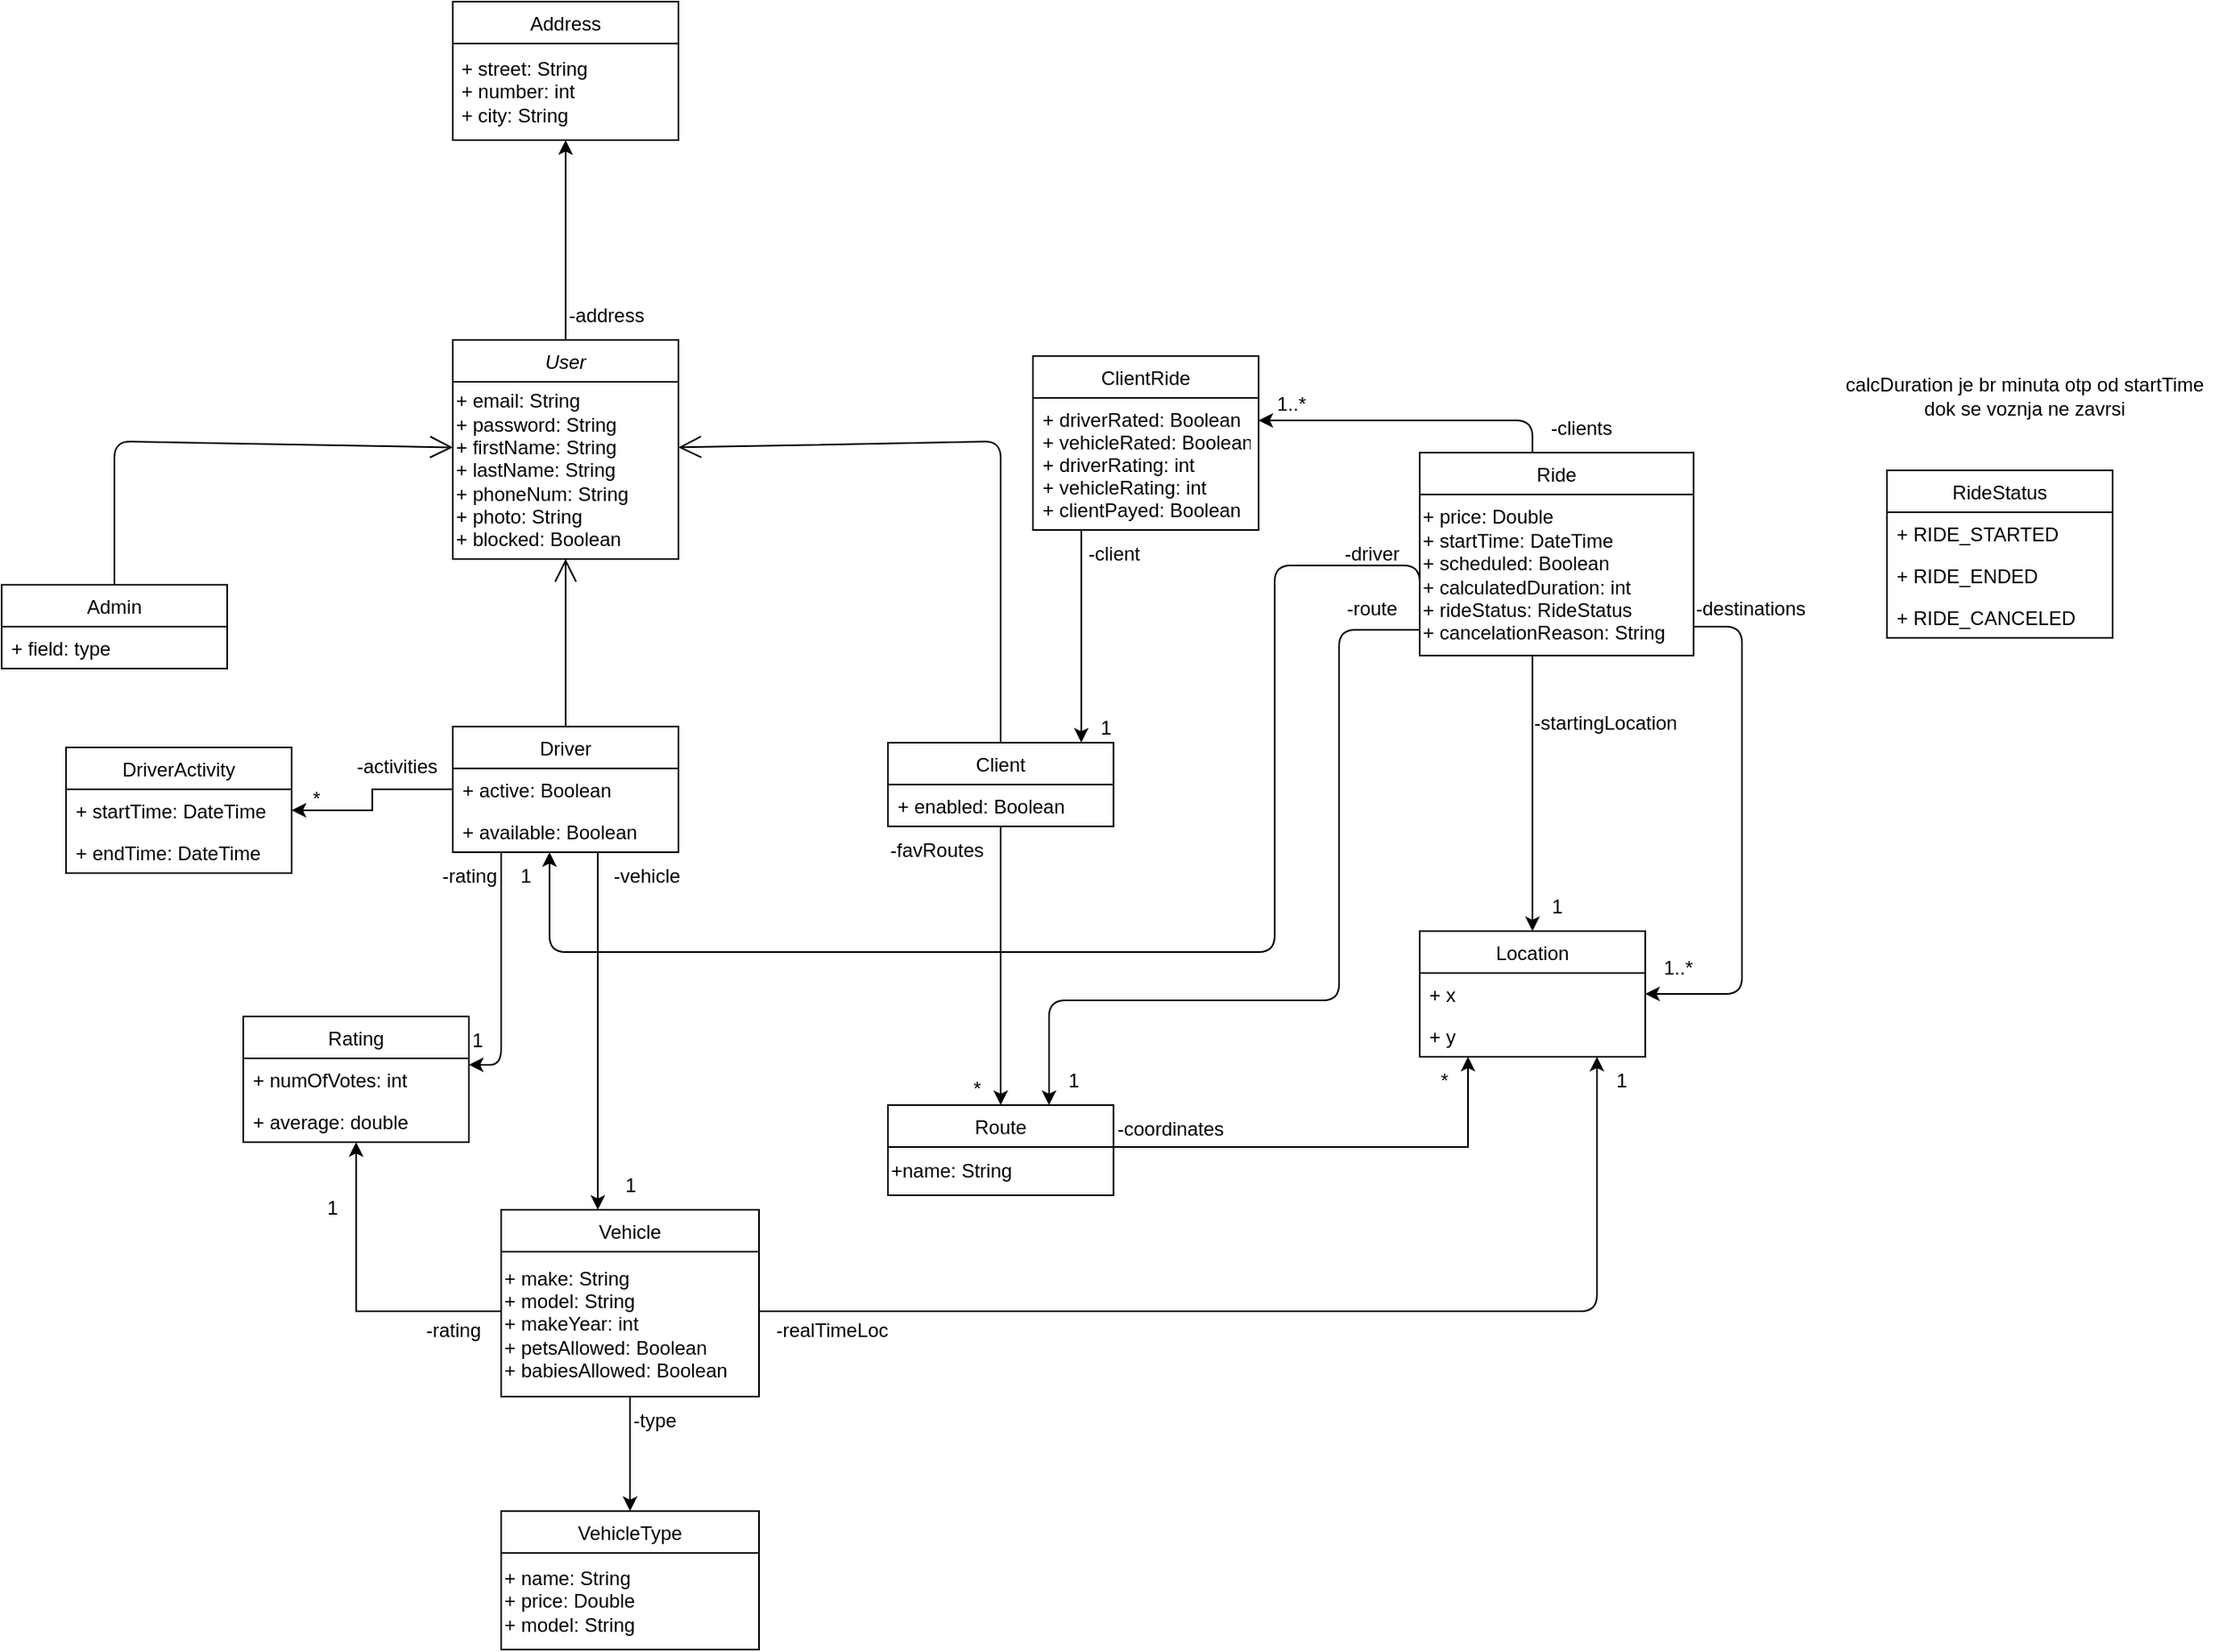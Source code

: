<mxfile version="20.5.3" type="device"><diagram id="C5RBs43oDa-KdzZeNtuy" name="Page-1"><mxGraphModel dx="1962" dy="1035" grid="1" gridSize="10" guides="1" tooltips="1" connect="1" arrows="1" fold="1" page="0" pageScale="1" pageWidth="827" pageHeight="1169" background="none" math="0" shadow="0"><root><mxCell id="WIyWlLk6GJQsqaUBKTNV-0"/><mxCell id="WIyWlLk6GJQsqaUBKTNV-1" parent="WIyWlLk6GJQsqaUBKTNV-0"/><mxCell id="RGcWVWHD-iA9uEsgUiux-3" style="edgeStyle=orthogonalEdgeStyle;rounded=0;orthogonalLoop=1;jettySize=auto;html=1;" parent="WIyWlLk6GJQsqaUBKTNV-1" source="qOHbu7XsuAJW5LiwgN7w-0" target="RGcWVWHD-iA9uEsgUiux-1" edge="1"><mxGeometry relative="1" as="geometry"/></mxCell><mxCell id="qOHbu7XsuAJW5LiwgN7w-0" value="User" style="swimlane;fontStyle=2;childLayout=stackLayout;horizontal=1;startSize=26;fillColor=none;horizontalStack=0;resizeParent=1;resizeParentMax=0;resizeLast=0;collapsible=1;marginBottom=0;" parent="WIyWlLk6GJQsqaUBKTNV-1" vertex="1"><mxGeometry x="90" y="140" width="140" height="136" as="geometry"/></mxCell><mxCell id="qOHbu7XsuAJW5LiwgN7w-60" value="+ email: String&lt;br&gt;+ password: String&lt;br&gt;+ firstName: String&lt;br&gt;+ lastName: String&lt;br&gt;+ phoneNum: String&lt;br&gt;+ photo: String&lt;br&gt;+ blocked: Boolean" style="text;html=1;align=left;verticalAlign=middle;resizable=0;points=[];autosize=1;strokeColor=none;fillColor=none;" parent="qOHbu7XsuAJW5LiwgN7w-0" vertex="1"><mxGeometry y="26" width="140" height="110" as="geometry"/></mxCell><mxCell id="uyf59bdQc5N67kUl72vc-9" style="edgeStyle=orthogonalEdgeStyle;rounded=0;orthogonalLoop=1;jettySize=auto;html=1;" parent="WIyWlLk6GJQsqaUBKTNV-1" source="qOHbu7XsuAJW5LiwgN7w-4" target="uyf59bdQc5N67kUl72vc-2" edge="1"><mxGeometry relative="1" as="geometry"><Array as="points"><mxPoint x="430" y="490"/><mxPoint x="430" y="490"/></Array></mxGeometry></mxCell><mxCell id="qOHbu7XsuAJW5LiwgN7w-4" value="Client" style="swimlane;fontStyle=0;childLayout=stackLayout;horizontal=1;startSize=26;fillColor=none;horizontalStack=0;resizeParent=1;resizeParentMax=0;resizeLast=0;collapsible=1;marginBottom=0;" parent="WIyWlLk6GJQsqaUBKTNV-1" vertex="1"><mxGeometry x="360" y="390" width="140" height="52" as="geometry"/></mxCell><mxCell id="qOHbu7XsuAJW5LiwgN7w-5" value="+ enabled: Boolean" style="text;strokeColor=none;fillColor=none;align=left;verticalAlign=top;spacingLeft=4;spacingRight=4;overflow=hidden;rotatable=0;points=[[0,0.5],[1,0.5]];portConstraint=eastwest;" parent="qOHbu7XsuAJW5LiwgN7w-4" vertex="1"><mxGeometry y="26" width="140" height="26" as="geometry"/></mxCell><mxCell id="qOHbu7XsuAJW5LiwgN7w-8" value="Admin" style="swimlane;fontStyle=0;childLayout=stackLayout;horizontal=1;startSize=26;fillColor=none;horizontalStack=0;resizeParent=1;resizeParentMax=0;resizeLast=0;collapsible=1;marginBottom=0;" parent="WIyWlLk6GJQsqaUBKTNV-1" vertex="1"><mxGeometry x="-190" y="292" width="140" height="52" as="geometry"/></mxCell><mxCell id="qOHbu7XsuAJW5LiwgN7w-11" value="+ field: type" style="text;strokeColor=none;fillColor=none;align=left;verticalAlign=top;spacingLeft=4;spacingRight=4;overflow=hidden;rotatable=0;points=[[0,0.5],[1,0.5]];portConstraint=eastwest;" parent="qOHbu7XsuAJW5LiwgN7w-8" vertex="1"><mxGeometry y="26" width="140" height="26" as="geometry"/></mxCell><mxCell id="qOHbu7XsuAJW5LiwgN7w-54" style="edgeStyle=orthogonalEdgeStyle;rounded=0;orthogonalLoop=1;jettySize=auto;html=1;" parent="WIyWlLk6GJQsqaUBKTNV-1" source="qOHbu7XsuAJW5LiwgN7w-12" target="qOHbu7XsuAJW5LiwgN7w-19" edge="1"><mxGeometry relative="1" as="geometry"><Array as="points"><mxPoint x="180" y="600"/><mxPoint x="180" y="600"/></Array></mxGeometry></mxCell><mxCell id="w2-2D3mVJIulFxVPJ4YL-4" style="edgeStyle=orthogonalEdgeStyle;rounded=0;orthogonalLoop=1;jettySize=auto;html=1;" parent="WIyWlLk6GJQsqaUBKTNV-1" source="qOHbu7XsuAJW5LiwgN7w-12" target="w2-2D3mVJIulFxVPJ4YL-0" edge="1"><mxGeometry relative="1" as="geometry"/></mxCell><mxCell id="qOHbu7XsuAJW5LiwgN7w-12" value="Driver" style="swimlane;fontStyle=0;childLayout=stackLayout;horizontal=1;startSize=26;fillColor=none;horizontalStack=0;resizeParent=1;resizeParentMax=0;resizeLast=0;collapsible=1;marginBottom=0;" parent="WIyWlLk6GJQsqaUBKTNV-1" vertex="1"><mxGeometry x="90" y="380" width="140" height="78" as="geometry"/></mxCell><mxCell id="qOHbu7XsuAJW5LiwgN7w-13" value="+ active: Boolean" style="text;strokeColor=none;fillColor=none;align=left;verticalAlign=top;spacingLeft=4;spacingRight=4;overflow=hidden;rotatable=0;points=[[0,0.5],[1,0.5]];portConstraint=eastwest;" parent="qOHbu7XsuAJW5LiwgN7w-12" vertex="1"><mxGeometry y="26" width="140" height="26" as="geometry"/></mxCell><mxCell id="qOHbu7XsuAJW5LiwgN7w-15" value="+ available: Boolean" style="text;strokeColor=none;fillColor=none;align=left;verticalAlign=top;spacingLeft=4;spacingRight=4;overflow=hidden;rotatable=0;points=[[0,0.5],[1,0.5]];portConstraint=eastwest;" parent="qOHbu7XsuAJW5LiwgN7w-12" vertex="1"><mxGeometry y="52" width="140" height="26" as="geometry"/></mxCell><mxCell id="qOHbu7XsuAJW5LiwgN7w-57" style="edgeStyle=orthogonalEdgeStyle;rounded=1;orthogonalLoop=1;jettySize=auto;html=1;" parent="WIyWlLk6GJQsqaUBKTNV-1" source="qOHbu7XsuAJW5LiwgN7w-19" target="qOHbu7XsuAJW5LiwgN7w-27" edge="1"><mxGeometry relative="1" as="geometry"><Array as="points"><mxPoint x="800" y="743"/></Array></mxGeometry></mxCell><mxCell id="qOHbu7XsuAJW5LiwgN7w-78" style="edgeStyle=orthogonalEdgeStyle;rounded=0;orthogonalLoop=1;jettySize=auto;html=1;" parent="WIyWlLk6GJQsqaUBKTNV-1" source="qOHbu7XsuAJW5LiwgN7w-19" target="qOHbu7XsuAJW5LiwgN7w-66" edge="1"><mxGeometry relative="1" as="geometry"><Array as="points"><mxPoint x="150" y="743"/><mxPoint x="150" y="743"/></Array></mxGeometry></mxCell><mxCell id="RGcWVWHD-iA9uEsgUiux-11" style="edgeStyle=orthogonalEdgeStyle;rounded=0;orthogonalLoop=1;jettySize=auto;html=1;" parent="WIyWlLk6GJQsqaUBKTNV-1" source="qOHbu7XsuAJW5LiwgN7w-19" target="RGcWVWHD-iA9uEsgUiux-9" edge="1"><mxGeometry relative="1" as="geometry"/></mxCell><mxCell id="qOHbu7XsuAJW5LiwgN7w-19" value="Vehicle" style="swimlane;fontStyle=0;childLayout=stackLayout;horizontal=1;startSize=26;fillColor=none;horizontalStack=0;resizeParent=1;resizeParentMax=0;resizeLast=0;collapsible=1;marginBottom=0;" parent="WIyWlLk6GJQsqaUBKTNV-1" vertex="1"><mxGeometry x="120" y="680" width="160" height="116" as="geometry"><mxRectangle x="230" y="680" width="80" height="30" as="alternateBounds"/></mxGeometry></mxCell><mxCell id="qOHbu7XsuAJW5LiwgN7w-62" value="+ make: String&lt;br&gt;+ model: String&lt;br&gt;+ makeYear: int&lt;br&gt;+ petsAllowed: Boolean&lt;br&gt;+ babiesAllowed: Boolean" style="text;html=1;align=left;verticalAlign=middle;resizable=0;points=[];autosize=1;strokeColor=none;fillColor=none;" parent="qOHbu7XsuAJW5LiwgN7w-19" vertex="1"><mxGeometry y="26" width="160" height="90" as="geometry"/></mxCell><mxCell id="qOHbu7XsuAJW5LiwgN7w-35" style="edgeStyle=orthogonalEdgeStyle;rounded=1;orthogonalLoop=1;jettySize=auto;html=1;" parent="WIyWlLk6GJQsqaUBKTNV-1" source="qOHbu7XsuAJW5LiwgN7w-23" target="qOHbu7XsuAJW5LiwgN7w-27" edge="1"><mxGeometry relative="1" as="geometry"><Array as="points"><mxPoint x="890" y="318"/><mxPoint x="890" y="546"/></Array></mxGeometry></mxCell><mxCell id="uyf59bdQc5N67kUl72vc-13" style="edgeStyle=orthogonalEdgeStyle;rounded=1;orthogonalLoop=1;jettySize=auto;html=1;" parent="WIyWlLk6GJQsqaUBKTNV-1" source="qOHbu7XsuAJW5LiwgN7w-23" target="uyf59bdQc5N67kUl72vc-2" edge="1"><mxGeometry relative="1" as="geometry"><Array as="points"><mxPoint x="640" y="320"/><mxPoint x="640" y="550"/><mxPoint x="460" y="550"/></Array></mxGeometry></mxCell><mxCell id="qOHbu7XsuAJW5LiwgN7w-23" value="Ride" style="swimlane;fontStyle=0;childLayout=stackLayout;horizontal=1;startSize=26;fillColor=none;horizontalStack=0;resizeParent=1;resizeParentMax=0;resizeLast=0;collapsible=1;marginBottom=0;" parent="WIyWlLk6GJQsqaUBKTNV-1" vertex="1"><mxGeometry x="690" y="210" width="170" height="126" as="geometry"/></mxCell><mxCell id="qOHbu7XsuAJW5LiwgN7w-40" value="+ price: Double&lt;br&gt;+ startTime: DateTime&lt;br&gt;+ scheduled: Boolean&lt;br&gt;+ calculatedDuration: int&lt;br&gt;+ rideStatus: RideStatus&lt;br&gt;+ cancelationReason: String" style="text;html=1;align=left;verticalAlign=middle;resizable=0;points=[];autosize=1;strokeColor=none;fillColor=none;" parent="qOHbu7XsuAJW5LiwgN7w-23" vertex="1"><mxGeometry y="26" width="170" height="100" as="geometry"/></mxCell><mxCell id="qOHbu7XsuAJW5LiwgN7w-27" value="Location" style="swimlane;fontStyle=0;childLayout=stackLayout;horizontal=1;startSize=26;fillColor=none;horizontalStack=0;resizeParent=1;resizeParentMax=0;resizeLast=0;collapsible=1;marginBottom=0;" parent="WIyWlLk6GJQsqaUBKTNV-1" vertex="1"><mxGeometry x="690" y="507" width="140" height="78" as="geometry"/></mxCell><mxCell id="qOHbu7XsuAJW5LiwgN7w-28" value="+ x" style="text;strokeColor=none;fillColor=none;align=left;verticalAlign=top;spacingLeft=4;spacingRight=4;overflow=hidden;rotatable=0;points=[[0,0.5],[1,0.5]];portConstraint=eastwest;" parent="qOHbu7XsuAJW5LiwgN7w-27" vertex="1"><mxGeometry y="26" width="140" height="26" as="geometry"/></mxCell><mxCell id="qOHbu7XsuAJW5LiwgN7w-29" value="+ y" style="text;strokeColor=none;fillColor=none;align=left;verticalAlign=top;spacingLeft=4;spacingRight=4;overflow=hidden;rotatable=0;points=[[0,0.5],[1,0.5]];portConstraint=eastwest;" parent="qOHbu7XsuAJW5LiwgN7w-27" vertex="1"><mxGeometry y="52" width="140" height="26" as="geometry"/></mxCell><mxCell id="qOHbu7XsuAJW5LiwgN7w-32" value="" style="endArrow=open;endFill=1;endSize=12;html=1;rounded=0;" parent="WIyWlLk6GJQsqaUBKTNV-1" source="qOHbu7XsuAJW5LiwgN7w-12" target="qOHbu7XsuAJW5LiwgN7w-0" edge="1"><mxGeometry width="160" relative="1" as="geometry"><mxPoint x="400" y="360" as="sourcePoint"/><mxPoint x="560" y="360" as="targetPoint"/></mxGeometry></mxCell><mxCell id="qOHbu7XsuAJW5LiwgN7w-34" style="edgeStyle=orthogonalEdgeStyle;rounded=1;orthogonalLoop=1;jettySize=auto;html=1;" parent="WIyWlLk6GJQsqaUBKTNV-1" source="qOHbu7XsuAJW5LiwgN7w-23" target="qOHbu7XsuAJW5LiwgN7w-27" edge="1"><mxGeometry relative="1" as="geometry"><mxPoint x="660" y="350" as="sourcePoint"/><Array as="points"><mxPoint x="760" y="490"/><mxPoint x="760" y="490"/></Array></mxGeometry></mxCell><mxCell id="qOHbu7XsuAJW5LiwgN7w-36" value="-startingLocation" style="text;html=1;align=center;verticalAlign=middle;resizable=0;points=[];autosize=1;strokeColor=none;fillColor=none;" parent="WIyWlLk6GJQsqaUBKTNV-1" vertex="1"><mxGeometry x="750" y="363" width="110" height="30" as="geometry"/></mxCell><mxCell id="qOHbu7XsuAJW5LiwgN7w-37" value="1" style="text;html=1;align=center;verticalAlign=middle;resizable=0;points=[];autosize=1;strokeColor=none;fillColor=none;" parent="WIyWlLk6GJQsqaUBKTNV-1" vertex="1"><mxGeometry x="760" y="477" width="30" height="30" as="geometry"/></mxCell><mxCell id="qOHbu7XsuAJW5LiwgN7w-38" value="-destinations" style="text;html=1;align=center;verticalAlign=middle;resizable=0;points=[];autosize=1;strokeColor=none;fillColor=none;" parent="WIyWlLk6GJQsqaUBKTNV-1" vertex="1"><mxGeometry x="850" y="292" width="90" height="30" as="geometry"/></mxCell><mxCell id="qOHbu7XsuAJW5LiwgN7w-39" value="1..*" style="text;html=1;align=center;verticalAlign=middle;resizable=0;points=[];autosize=1;strokeColor=none;fillColor=none;" parent="WIyWlLk6GJQsqaUBKTNV-1" vertex="1"><mxGeometry x="830" y="515" width="40" height="30" as="geometry"/></mxCell><mxCell id="qOHbu7XsuAJW5LiwgN7w-50" value="-driver" style="text;html=1;align=center;verticalAlign=middle;resizable=0;points=[];autosize=1;strokeColor=none;fillColor=none;" parent="WIyWlLk6GJQsqaUBKTNV-1" vertex="1"><mxGeometry x="630" y="258" width="60" height="30" as="geometry"/></mxCell><mxCell id="qOHbu7XsuAJW5LiwgN7w-51" value="1" style="text;html=1;align=center;verticalAlign=middle;resizable=0;points=[];autosize=1;strokeColor=none;fillColor=none;" parent="WIyWlLk6GJQsqaUBKTNV-1" vertex="1"><mxGeometry x="120" y="458" width="30" height="30" as="geometry"/></mxCell><mxCell id="qOHbu7XsuAJW5LiwgN7w-53" value="1..*" style="text;html=1;align=center;verticalAlign=middle;resizable=0;points=[];autosize=1;strokeColor=none;fillColor=none;" parent="WIyWlLk6GJQsqaUBKTNV-1" vertex="1"><mxGeometry x="590" y="165" width="40" height="30" as="geometry"/></mxCell><mxCell id="qOHbu7XsuAJW5LiwgN7w-55" value="1" style="text;html=1;align=center;verticalAlign=middle;resizable=0;points=[];autosize=1;strokeColor=none;fillColor=none;" parent="WIyWlLk6GJQsqaUBKTNV-1" vertex="1"><mxGeometry x="185" y="650" width="30" height="30" as="geometry"/></mxCell><mxCell id="qOHbu7XsuAJW5LiwgN7w-56" value="-vehicle" style="text;html=1;align=center;verticalAlign=middle;resizable=0;points=[];autosize=1;strokeColor=none;fillColor=none;" parent="WIyWlLk6GJQsqaUBKTNV-1" vertex="1"><mxGeometry x="180" y="458" width="60" height="30" as="geometry"/></mxCell><mxCell id="qOHbu7XsuAJW5LiwgN7w-58" value="-realTimeLoc" style="text;html=1;align=center;verticalAlign=middle;resizable=0;points=[];autosize=1;strokeColor=none;fillColor=none;" parent="WIyWlLk6GJQsqaUBKTNV-1" vertex="1"><mxGeometry x="280" y="740" width="90" height="30" as="geometry"/></mxCell><mxCell id="qOHbu7XsuAJW5LiwgN7w-59" value="1" style="text;html=1;align=center;verticalAlign=middle;resizable=0;points=[];autosize=1;strokeColor=none;fillColor=none;" parent="WIyWlLk6GJQsqaUBKTNV-1" vertex="1"><mxGeometry x="800" y="585" width="30" height="30" as="geometry"/></mxCell><mxCell id="qOHbu7XsuAJW5LiwgN7w-66" value="Rating" style="swimlane;fontStyle=0;childLayout=stackLayout;horizontal=1;startSize=26;fillColor=none;horizontalStack=0;resizeParent=1;resizeParentMax=0;resizeLast=0;collapsible=1;marginBottom=0;" parent="WIyWlLk6GJQsqaUBKTNV-1" vertex="1"><mxGeometry x="-40" y="560" width="140" height="78" as="geometry"/></mxCell><mxCell id="qOHbu7XsuAJW5LiwgN7w-67" value="+ numOfVotes: int" style="text;strokeColor=none;fillColor=none;align=left;verticalAlign=top;spacingLeft=4;spacingRight=4;overflow=hidden;rotatable=0;points=[[0,0.5],[1,0.5]];portConstraint=eastwest;" parent="qOHbu7XsuAJW5LiwgN7w-66" vertex="1"><mxGeometry y="26" width="140" height="26" as="geometry"/></mxCell><mxCell id="qOHbu7XsuAJW5LiwgN7w-68" value="+ average: double" style="text;strokeColor=none;fillColor=none;align=left;verticalAlign=top;spacingLeft=4;spacingRight=4;overflow=hidden;rotatable=0;points=[[0,0.5],[1,0.5]];portConstraint=eastwest;" parent="qOHbu7XsuAJW5LiwgN7w-66" vertex="1"><mxGeometry y="52" width="140" height="26" as="geometry"/></mxCell><mxCell id="qOHbu7XsuAJW5LiwgN7w-72" value="-rating" style="text;html=1;align=center;verticalAlign=middle;resizable=0;points=[];autosize=1;strokeColor=none;fillColor=none;" parent="WIyWlLk6GJQsqaUBKTNV-1" vertex="1"><mxGeometry x="70" y="458" width="60" height="30" as="geometry"/></mxCell><mxCell id="qOHbu7XsuAJW5LiwgN7w-75" value="1" style="text;html=1;align=center;verticalAlign=middle;resizable=0;points=[];autosize=1;strokeColor=none;fillColor=none;" parent="WIyWlLk6GJQsqaUBKTNV-1" vertex="1"><mxGeometry x="90" y="560" width="30" height="30" as="geometry"/></mxCell><mxCell id="qOHbu7XsuAJW5LiwgN7w-79" value="1" style="text;html=1;align=center;verticalAlign=middle;resizable=0;points=[];autosize=1;strokeColor=none;fillColor=none;" parent="WIyWlLk6GJQsqaUBKTNV-1" vertex="1"><mxGeometry y="664" width="30" height="30" as="geometry"/></mxCell><mxCell id="qOHbu7XsuAJW5LiwgN7w-81" value="-rating" style="text;html=1;align=center;verticalAlign=middle;resizable=0;points=[];autosize=1;strokeColor=none;fillColor=none;" parent="WIyWlLk6GJQsqaUBKTNV-1" vertex="1"><mxGeometry x="60" y="740" width="60" height="30" as="geometry"/></mxCell><mxCell id="qOHbu7XsuAJW5LiwgN7w-88" value="" style="endArrow=open;endFill=1;endSize=12;html=1;rounded=1;" parent="WIyWlLk6GJQsqaUBKTNV-1" source="qOHbu7XsuAJW5LiwgN7w-4" target="qOHbu7XsuAJW5LiwgN7w-0" edge="1"><mxGeometry width="160" relative="1" as="geometry"><mxPoint x="430" y="391" as="sourcePoint"/><mxPoint x="340" y="229.875" as="targetPoint"/><Array as="points"><mxPoint x="430" y="203"/></Array></mxGeometry></mxCell><mxCell id="qOHbu7XsuAJW5LiwgN7w-89" style="edgeStyle=orthogonalEdgeStyle;rounded=1;orthogonalLoop=1;jettySize=auto;html=1;startArrow=none;" parent="WIyWlLk6GJQsqaUBKTNV-1" source="qOHbu7XsuAJW5LiwgN7w-23" target="w2-2D3mVJIulFxVPJ4YL-9" edge="1"><mxGeometry relative="1" as="geometry"><mxPoint x="690" y="321" as="sourcePoint"/><mxPoint x="110" y="495" as="targetPoint"/><Array as="points"><mxPoint x="760" y="190"/></Array></mxGeometry></mxCell><mxCell id="qOHbu7XsuAJW5LiwgN7w-90" style="edgeStyle=orthogonalEdgeStyle;rounded=1;orthogonalLoop=1;jettySize=auto;html=1;" parent="WIyWlLk6GJQsqaUBKTNV-1" source="qOHbu7XsuAJW5LiwgN7w-12" target="qOHbu7XsuAJW5LiwgN7w-66" edge="1"><mxGeometry relative="1" as="geometry"><mxPoint x="210" y="495" as="sourcePoint"/><mxPoint x="130" y="720" as="targetPoint"/><Array as="points"><mxPoint x="120" y="590"/></Array></mxGeometry></mxCell><mxCell id="qOHbu7XsuAJW5LiwgN7w-92" style="edgeStyle=orthogonalEdgeStyle;rounded=1;orthogonalLoop=1;jettySize=auto;html=1;" parent="WIyWlLk6GJQsqaUBKTNV-1" target="qOHbu7XsuAJW5LiwgN7w-12" edge="1"><mxGeometry relative="1" as="geometry"><mxPoint x="690" y="301" as="sourcePoint"/><mxPoint x="320" y="495" as="targetPoint"/><Array as="points"><mxPoint x="690" y="280"/><mxPoint x="600" y="280"/><mxPoint x="600" y="520"/><mxPoint x="150" y="520"/></Array></mxGeometry></mxCell><mxCell id="qOHbu7XsuAJW5LiwgN7w-52" value="-clients" style="text;html=1;align=center;verticalAlign=middle;resizable=0;points=[];autosize=1;strokeColor=none;fillColor=none;" parent="WIyWlLk6GJQsqaUBKTNV-1" vertex="1"><mxGeometry x="760" y="180" width="60" height="30" as="geometry"/></mxCell><mxCell id="uyf59bdQc5N67kUl72vc-1" value="" style="endArrow=open;endFill=1;endSize=12;html=1;rounded=1;" parent="WIyWlLk6GJQsqaUBKTNV-1" source="qOHbu7XsuAJW5LiwgN7w-8" target="qOHbu7XsuAJW5LiwgN7w-0" edge="1"><mxGeometry width="160" relative="1" as="geometry"><mxPoint x="420" y="460" as="sourcePoint"/><mxPoint x="580" y="460" as="targetPoint"/><Array as="points"><mxPoint x="-120" y="203"/></Array></mxGeometry></mxCell><mxCell id="uyf59bdQc5N67kUl72vc-6" style="edgeStyle=orthogonalEdgeStyle;rounded=0;orthogonalLoop=1;jettySize=auto;html=1;" parent="WIyWlLk6GJQsqaUBKTNV-1" source="uyf59bdQc5N67kUl72vc-2" target="qOHbu7XsuAJW5LiwgN7w-27" edge="1"><mxGeometry relative="1" as="geometry"><Array as="points"><mxPoint x="720" y="641"/></Array></mxGeometry></mxCell><mxCell id="uyf59bdQc5N67kUl72vc-2" value="Route" style="swimlane;fontStyle=0;childLayout=stackLayout;horizontal=1;startSize=26;fillColor=none;horizontalStack=0;resizeParent=1;resizeParentMax=0;resizeLast=0;collapsible=1;marginBottom=0;" parent="WIyWlLk6GJQsqaUBKTNV-1" vertex="1"><mxGeometry x="360" y="615" width="140" height="56" as="geometry"/></mxCell><mxCell id="w2-2D3mVJIulFxVPJ4YL-23" value="+name: String" style="text;html=1;align=left;verticalAlign=middle;resizable=0;points=[];autosize=1;strokeColor=none;fillColor=none;" parent="uyf59bdQc5N67kUl72vc-2" vertex="1"><mxGeometry y="26" width="140" height="30" as="geometry"/></mxCell><mxCell id="uyf59bdQc5N67kUl72vc-7" value="-coordinates" style="text;html=1;align=center;verticalAlign=middle;resizable=0;points=[];autosize=1;strokeColor=none;fillColor=none;" parent="WIyWlLk6GJQsqaUBKTNV-1" vertex="1"><mxGeometry x="490" y="615" width="90" height="30" as="geometry"/></mxCell><mxCell id="uyf59bdQc5N67kUl72vc-8" value="*" style="text;html=1;align=center;verticalAlign=middle;resizable=0;points=[];autosize=1;strokeColor=none;fillColor=none;" parent="WIyWlLk6GJQsqaUBKTNV-1" vertex="1"><mxGeometry x="690" y="585" width="30" height="30" as="geometry"/></mxCell><mxCell id="uyf59bdQc5N67kUl72vc-10" value="-favRoutes" style="text;html=1;align=center;verticalAlign=middle;resizable=0;points=[];autosize=1;strokeColor=none;fillColor=none;" parent="WIyWlLk6GJQsqaUBKTNV-1" vertex="1"><mxGeometry x="350" y="442" width="80" height="30" as="geometry"/></mxCell><mxCell id="uyf59bdQc5N67kUl72vc-11" value="*" style="text;html=1;align=center;verticalAlign=middle;resizable=0;points=[];autosize=1;strokeColor=none;fillColor=none;" parent="WIyWlLk6GJQsqaUBKTNV-1" vertex="1"><mxGeometry x="400" y="590" width="30" height="30" as="geometry"/></mxCell><mxCell id="uyf59bdQc5N67kUl72vc-14" value="-route" style="text;html=1;align=center;verticalAlign=middle;resizable=0;points=[];autosize=1;strokeColor=none;fillColor=none;" parent="WIyWlLk6GJQsqaUBKTNV-1" vertex="1"><mxGeometry x="635" y="292" width="50" height="30" as="geometry"/></mxCell><mxCell id="uyf59bdQc5N67kUl72vc-15" value="1" style="text;html=1;align=center;verticalAlign=middle;resizable=0;points=[];autosize=1;strokeColor=none;fillColor=none;" parent="WIyWlLk6GJQsqaUBKTNV-1" vertex="1"><mxGeometry x="460" y="585" width="30" height="30" as="geometry"/></mxCell><mxCell id="w2-2D3mVJIulFxVPJ4YL-0" value="DriverActivity" style="swimlane;fontStyle=0;childLayout=stackLayout;horizontal=1;startSize=26;fillColor=none;horizontalStack=0;resizeParent=1;resizeParentMax=0;resizeLast=0;collapsible=1;marginBottom=0;" parent="WIyWlLk6GJQsqaUBKTNV-1" vertex="1"><mxGeometry x="-150" y="393" width="140" height="78" as="geometry"/></mxCell><mxCell id="w2-2D3mVJIulFxVPJ4YL-2" value="+ startTime: DateTime " style="text;strokeColor=none;fillColor=none;align=left;verticalAlign=top;spacingLeft=4;spacingRight=4;overflow=hidden;rotatable=0;points=[[0,0.5],[1,0.5]];portConstraint=eastwest;" parent="w2-2D3mVJIulFxVPJ4YL-0" vertex="1"><mxGeometry y="26" width="140" height="26" as="geometry"/></mxCell><mxCell id="w2-2D3mVJIulFxVPJ4YL-3" value="+ endTime: DateTime&#10;" style="text;strokeColor=none;fillColor=none;align=left;verticalAlign=top;spacingLeft=4;spacingRight=4;overflow=hidden;rotatable=0;points=[[0,0.5],[1,0.5]];portConstraint=eastwest;" parent="w2-2D3mVJIulFxVPJ4YL-0" vertex="1"><mxGeometry y="52" width="140" height="26" as="geometry"/></mxCell><mxCell id="w2-2D3mVJIulFxVPJ4YL-5" value="*" style="text;html=1;align=center;verticalAlign=middle;resizable=0;points=[];autosize=1;strokeColor=none;fillColor=none;" parent="WIyWlLk6GJQsqaUBKTNV-1" vertex="1"><mxGeometry x="-10" y="410" width="30" height="30" as="geometry"/></mxCell><mxCell id="w2-2D3mVJIulFxVPJ4YL-6" value="-activities" style="text;html=1;align=center;verticalAlign=middle;resizable=0;points=[];autosize=1;strokeColor=none;fillColor=none;" parent="WIyWlLk6GJQsqaUBKTNV-1" vertex="1"><mxGeometry x="20" y="390" width="70" height="30" as="geometry"/></mxCell><mxCell id="w2-2D3mVJIulFxVPJ4YL-13" style="edgeStyle=orthogonalEdgeStyle;rounded=0;orthogonalLoop=1;jettySize=auto;html=1;" parent="WIyWlLk6GJQsqaUBKTNV-1" source="w2-2D3mVJIulFxVPJ4YL-9" target="qOHbu7XsuAJW5LiwgN7w-4" edge="1"><mxGeometry relative="1" as="geometry"><Array as="points"><mxPoint x="480" y="320"/><mxPoint x="480" y="320"/></Array></mxGeometry></mxCell><mxCell id="w2-2D3mVJIulFxVPJ4YL-9" value="ClientRide" style="swimlane;fontStyle=0;childLayout=stackLayout;horizontal=1;startSize=26;fillColor=none;horizontalStack=0;resizeParent=1;resizeParentMax=0;resizeLast=0;collapsible=1;marginBottom=0;" parent="WIyWlLk6GJQsqaUBKTNV-1" vertex="1"><mxGeometry x="450" y="150" width="140" height="108" as="geometry"/></mxCell><mxCell id="w2-2D3mVJIulFxVPJ4YL-11" value="+ driverRated: Boolean&#10;+ vehicleRated: Boolean&#10;+ driverRating: int&#10;+ vehicleRating: int&#10;+ clientPayed: Boolean" style="text;strokeColor=none;fillColor=none;align=left;verticalAlign=top;spacingLeft=4;spacingRight=4;overflow=hidden;rotatable=0;points=[[0,0.5],[1,0.5]];portConstraint=eastwest;" parent="w2-2D3mVJIulFxVPJ4YL-9" vertex="1"><mxGeometry y="26" width="140" height="82" as="geometry"/></mxCell><mxCell id="w2-2D3mVJIulFxVPJ4YL-16" value="1" style="text;html=1;align=center;verticalAlign=middle;resizable=0;points=[];autosize=1;strokeColor=none;fillColor=none;" parent="WIyWlLk6GJQsqaUBKTNV-1" vertex="1"><mxGeometry x="480" y="366" width="30" height="30" as="geometry"/></mxCell><mxCell id="w2-2D3mVJIulFxVPJ4YL-17" value="-client" style="text;html=1;align=center;verticalAlign=middle;resizable=0;points=[];autosize=1;strokeColor=none;fillColor=none;" parent="WIyWlLk6GJQsqaUBKTNV-1" vertex="1"><mxGeometry x="470" y="258" width="60" height="30" as="geometry"/></mxCell><mxCell id="w2-2D3mVJIulFxVPJ4YL-21" value="calcDuration je br minuta otp od startTime &lt;br&gt;dok se voznja ne zavrsi" style="text;html=1;align=center;verticalAlign=middle;resizable=0;points=[];autosize=1;strokeColor=none;fillColor=none;" parent="WIyWlLk6GJQsqaUBKTNV-1" vertex="1"><mxGeometry x="940" y="155" width="250" height="40" as="geometry"/></mxCell><mxCell id="RGcWVWHD-iA9uEsgUiux-0" value="&amp;nbsp;" style="text;whiteSpace=wrap;html=1;" parent="WIyWlLk6GJQsqaUBKTNV-1" vertex="1"><mxGeometry x="230" width="40" height="40" as="geometry"/></mxCell><mxCell id="RGcWVWHD-iA9uEsgUiux-1" value="Address" style="swimlane;fontStyle=0;childLayout=stackLayout;horizontal=1;startSize=26;fillColor=none;horizontalStack=0;resizeParent=1;resizeParentMax=0;resizeLast=0;collapsible=1;marginBottom=0;" parent="WIyWlLk6GJQsqaUBKTNV-1" vertex="1"><mxGeometry x="90" y="-70" width="140" height="86" as="geometry"/></mxCell><mxCell id="RGcWVWHD-iA9uEsgUiux-2" value="&amp;nbsp;+ street: String&lt;br&gt;&amp;nbsp;+ number: int&lt;br&gt;&amp;nbsp;+ city: String" style="text;html=1;align=left;verticalAlign=middle;resizable=0;points=[];autosize=1;strokeColor=none;fillColor=none;" parent="RGcWVWHD-iA9uEsgUiux-1" vertex="1"><mxGeometry y="26" width="140" height="60" as="geometry"/></mxCell><mxCell id="RGcWVWHD-iA9uEsgUiux-5" value="-address" style="text;html=1;align=center;verticalAlign=middle;resizable=0;points=[];autosize=1;strokeColor=none;fillColor=none;" parent="WIyWlLk6GJQsqaUBKTNV-1" vertex="1"><mxGeometry x="150" y="110" width="70" height="30" as="geometry"/></mxCell><mxCell id="RGcWVWHD-iA9uEsgUiux-6" value="&amp;nbsp;" style="text;whiteSpace=wrap;html=1;" parent="WIyWlLk6GJQsqaUBKTNV-1" vertex="1"><mxGeometry x="-160" y="80" width="40" height="40" as="geometry"/></mxCell><mxCell id="RGcWVWHD-iA9uEsgUiux-9" value="VehicleType" style="swimlane;fontStyle=0;childLayout=stackLayout;horizontal=1;startSize=26;fillColor=none;horizontalStack=0;resizeParent=1;resizeParentMax=0;resizeLast=0;collapsible=1;marginBottom=0;" parent="WIyWlLk6GJQsqaUBKTNV-1" vertex="1"><mxGeometry x="120" y="867" width="160" height="86" as="geometry"><mxRectangle x="230" y="680" width="80" height="30" as="alternateBounds"/></mxGeometry></mxCell><mxCell id="RGcWVWHD-iA9uEsgUiux-10" value="+ name: String&lt;br&gt;+ price: Double&lt;br&gt;+ model: String" style="text;html=1;align=left;verticalAlign=middle;resizable=0;points=[];autosize=1;strokeColor=none;fillColor=none;" parent="RGcWVWHD-iA9uEsgUiux-9" vertex="1"><mxGeometry y="26" width="160" height="60" as="geometry"/></mxCell><mxCell id="RGcWVWHD-iA9uEsgUiux-12" value="-type" style="text;html=1;align=center;verticalAlign=middle;resizable=0;points=[];autosize=1;strokeColor=none;fillColor=none;" parent="WIyWlLk6GJQsqaUBKTNV-1" vertex="1"><mxGeometry x="190" y="796" width="50" height="30" as="geometry"/></mxCell><mxCell id="RGcWVWHD-iA9uEsgUiux-13" value="&amp;nbsp;" style="text;whiteSpace=wrap;html=1;" parent="WIyWlLk6GJQsqaUBKTNV-1" vertex="1"><mxGeometry x="590" y="780" width="40" height="40" as="geometry"/></mxCell><mxCell id="fWss4aLX3gElpRC-S3QS-0" value="RideStatus" style="swimlane;fontStyle=0;childLayout=stackLayout;horizontal=1;startSize=26;fillColor=none;horizontalStack=0;resizeParent=1;resizeParentMax=0;resizeLast=0;collapsible=1;marginBottom=0;" vertex="1" parent="WIyWlLk6GJQsqaUBKTNV-1"><mxGeometry x="980" y="221" width="140" height="104" as="geometry"/></mxCell><mxCell id="fWss4aLX3gElpRC-S3QS-1" value="+ RIDE_STARTED" style="text;strokeColor=none;fillColor=none;align=left;verticalAlign=top;spacingLeft=4;spacingRight=4;overflow=hidden;rotatable=0;points=[[0,0.5],[1,0.5]];portConstraint=eastwest;" vertex="1" parent="fWss4aLX3gElpRC-S3QS-0"><mxGeometry y="26" width="140" height="26" as="geometry"/></mxCell><mxCell id="fWss4aLX3gElpRC-S3QS-2" value="+ RIDE_ENDED" style="text;strokeColor=none;fillColor=none;align=left;verticalAlign=top;spacingLeft=4;spacingRight=4;overflow=hidden;rotatable=0;points=[[0,0.5],[1,0.5]];portConstraint=eastwest;" vertex="1" parent="fWss4aLX3gElpRC-S3QS-0"><mxGeometry y="52" width="140" height="26" as="geometry"/></mxCell><mxCell id="fWss4aLX3gElpRC-S3QS-3" value="+ RIDE_CANCELED" style="text;strokeColor=none;fillColor=none;align=left;verticalAlign=top;spacingLeft=4;spacingRight=4;overflow=hidden;rotatable=0;points=[[0,0.5],[1,0.5]];portConstraint=eastwest;" vertex="1" parent="fWss4aLX3gElpRC-S3QS-0"><mxGeometry y="78" width="140" height="26" as="geometry"/></mxCell></root></mxGraphModel></diagram></mxfile>